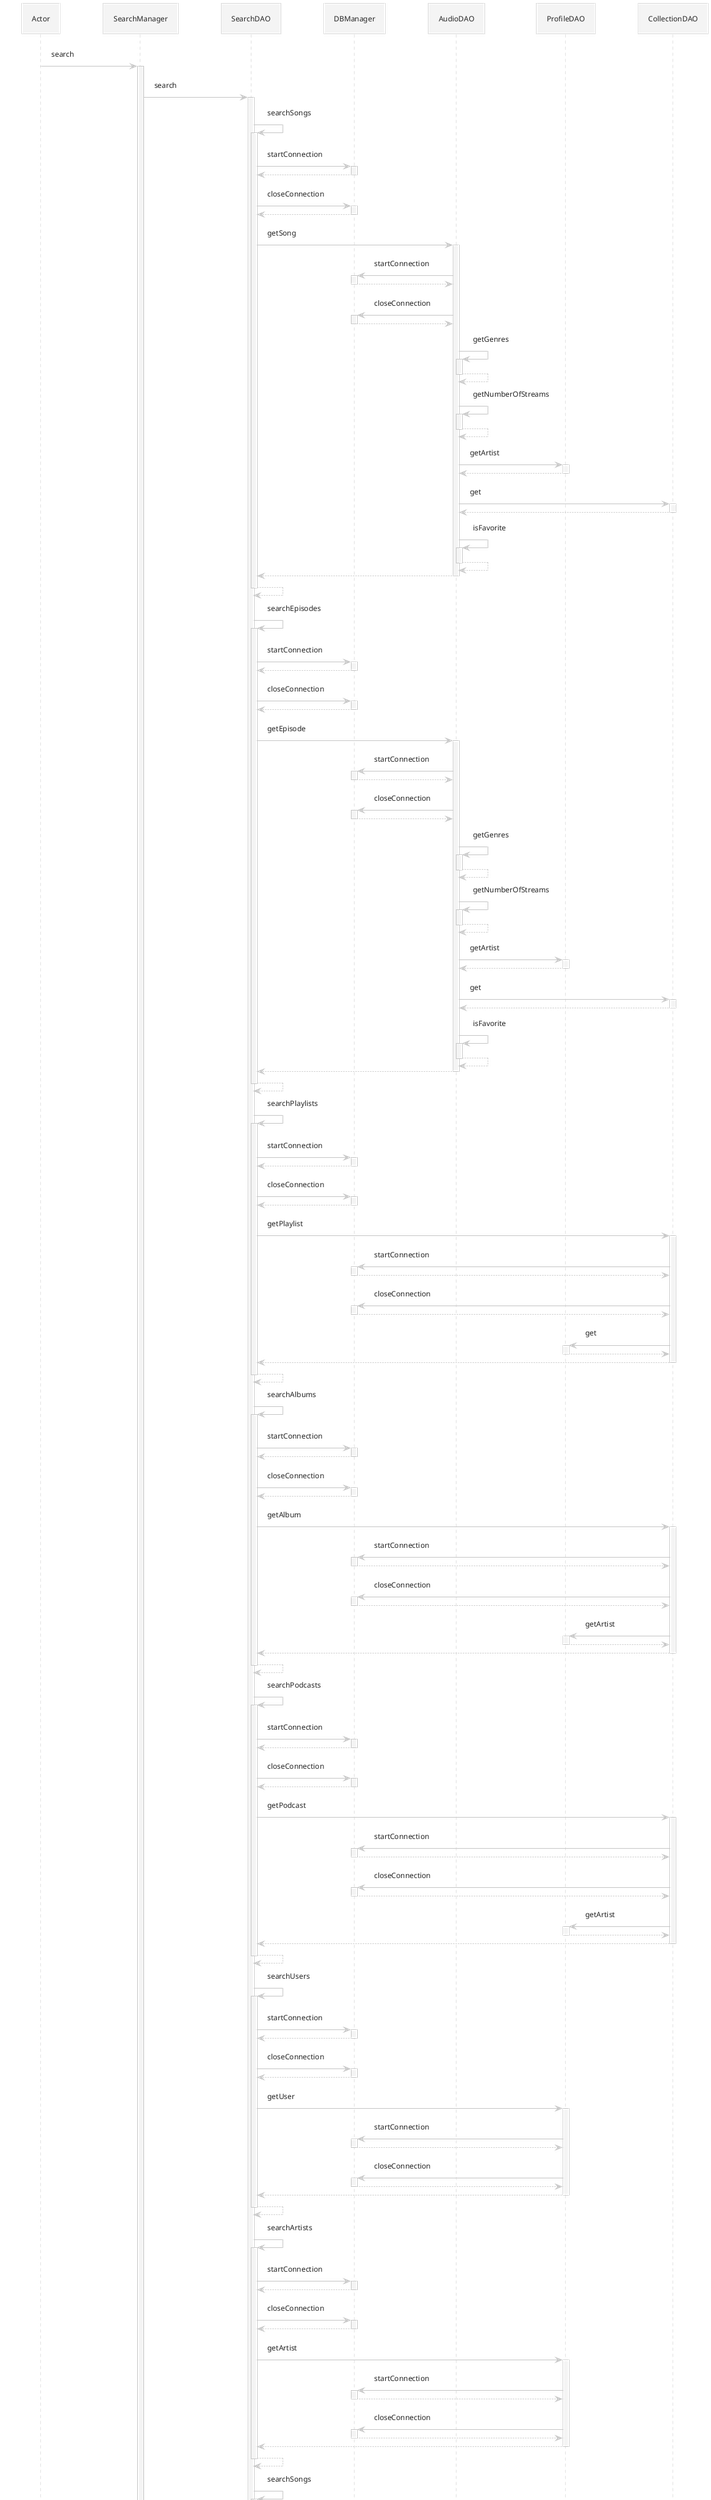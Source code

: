 @startuml

!theme carbon-gray

participant Actor
Actor -> SearchManager : search
activate SearchManager
SearchManager -> SearchDAO : search
activate SearchDAO
SearchDAO -> SearchDAO : searchSongs
activate SearchDAO
SearchDAO -> DBManager : startConnection
activate DBManager

DBManager --> SearchDAO
deactivate DBManager
SearchDAO -> DBManager : closeConnection
activate DBManager

DBManager --> SearchDAO
deactivate DBManager
SearchDAO -> AudioDAO : getSong
activate AudioDAO
AudioDAO -> DBManager : startConnection
activate DBManager
DBManager --> AudioDAO
deactivate DBManager
AudioDAO -> DBManager : closeConnection
activate DBManager
DBManager --> AudioDAO
deactivate DBManager
AudioDAO -> AudioDAO : getGenres
activate AudioDAO
AudioDAO --> AudioDAO
deactivate AudioDAO
AudioDAO -> AudioDAO : getNumberOfStreams
activate AudioDAO
AudioDAO --> AudioDAO
deactivate AudioDAO
AudioDAO -> ProfileDAO : getArtist
activate ProfileDAO
ProfileDAO --> AudioDAO
deactivate ProfileDAO
AudioDAO -> CollectionDAO : get
activate CollectionDAO
CollectionDAO --> AudioDAO
deactivate CollectionDAO
AudioDAO -> AudioDAO : isFavorite
activate AudioDAO
AudioDAO --> AudioDAO
deactivate AudioDAO
AudioDAO --> SearchDAO
deactivate AudioDAO
SearchDAO --> SearchDAO
deactivate SearchDAO
SearchDAO -> SearchDAO : searchEpisodes
activate SearchDAO
SearchDAO -> DBManager : startConnection
activate DBManager

DBManager --> SearchDAO
deactivate DBManager
SearchDAO -> DBManager : closeConnection
activate DBManager

DBManager --> SearchDAO
deactivate DBManager
SearchDAO -> AudioDAO : getEpisode
activate AudioDAO
AudioDAO -> DBManager : startConnection
activate DBManager
DBManager --> AudioDAO
deactivate DBManager
AudioDAO -> DBManager : closeConnection
activate DBManager
DBManager --> AudioDAO
deactivate DBManager
AudioDAO -> AudioDAO : getGenres
activate AudioDAO
AudioDAO --> AudioDAO
deactivate AudioDAO
AudioDAO -> AudioDAO : getNumberOfStreams
activate AudioDAO
AudioDAO --> AudioDAO
deactivate AudioDAO
AudioDAO -> ProfileDAO : getArtist
activate ProfileDAO
ProfileDAO --> AudioDAO
deactivate ProfileDAO
AudioDAO -> CollectionDAO : get
activate CollectionDAO
CollectionDAO --> AudioDAO
deactivate CollectionDAO
AudioDAO -> AudioDAO : isFavorite
activate AudioDAO
AudioDAO --> AudioDAO
deactivate AudioDAO
AudioDAO --> SearchDAO
deactivate AudioDAO
SearchDAO --> SearchDAO
deactivate SearchDAO
SearchDAO -> SearchDAO : searchPlaylists
activate SearchDAO
SearchDAO -> DBManager : startConnection
activate DBManager

DBManager --> SearchDAO
deactivate DBManager
SearchDAO -> DBManager : closeConnection
activate DBManager

DBManager --> SearchDAO
deactivate DBManager
SearchDAO -> CollectionDAO : getPlaylist
activate CollectionDAO
CollectionDAO -> DBManager : startConnection
activate DBManager
DBManager --> CollectionDAO
deactivate DBManager
CollectionDAO -> DBManager : closeConnection
activate DBManager
DBManager --> CollectionDAO
deactivate DBManager
CollectionDAO -> ProfileDAO : get
activate ProfileDAO
ProfileDAO --> CollectionDAO
deactivate ProfileDAO
CollectionDAO --> SearchDAO
deactivate CollectionDAO
SearchDAO --> SearchDAO
deactivate SearchDAO
SearchDAO -> SearchDAO : searchAlbums
activate SearchDAO
SearchDAO -> DBManager : startConnection
activate DBManager

DBManager --> SearchDAO
deactivate DBManager
SearchDAO -> DBManager : closeConnection
activate DBManager

DBManager --> SearchDAO
deactivate DBManager
SearchDAO -> CollectionDAO : getAlbum
activate CollectionDAO
CollectionDAO -> DBManager : startConnection
activate DBManager
DBManager --> CollectionDAO
deactivate DBManager
CollectionDAO -> DBManager : closeConnection
activate DBManager
DBManager --> CollectionDAO
deactivate DBManager
CollectionDAO -> ProfileDAO : getArtist
activate ProfileDAO
ProfileDAO --> CollectionDAO
deactivate ProfileDAO
CollectionDAO --> SearchDAO
deactivate CollectionDAO
SearchDAO --> SearchDAO
deactivate SearchDAO
SearchDAO -> SearchDAO : searchPodcasts
activate SearchDAO
SearchDAO -> DBManager : startConnection
activate DBManager

DBManager --> SearchDAO
deactivate DBManager
SearchDAO -> DBManager : closeConnection
activate DBManager

DBManager --> SearchDAO
deactivate DBManager
SearchDAO -> CollectionDAO : getPodcast
activate CollectionDAO
CollectionDAO -> DBManager : startConnection
activate DBManager
DBManager --> CollectionDAO
deactivate DBManager
CollectionDAO -> DBManager : closeConnection
activate DBManager
DBManager --> CollectionDAO
deactivate DBManager
CollectionDAO -> ProfileDAO : getArtist
activate ProfileDAO
ProfileDAO --> CollectionDAO
deactivate ProfileDAO
CollectionDAO --> SearchDAO
deactivate CollectionDAO
SearchDAO --> SearchDAO
deactivate SearchDAO
SearchDAO -> SearchDAO : searchUsers
activate SearchDAO
SearchDAO -> DBManager : startConnection
activate DBManager

DBManager --> SearchDAO
deactivate DBManager
SearchDAO -> DBManager : closeConnection
activate DBManager

DBManager --> SearchDAO
deactivate DBManager
SearchDAO -> ProfileDAO : getUser
activate ProfileDAO
ProfileDAO -> DBManager : startConnection
activate DBManager
DBManager --> ProfileDAO
deactivate DBManager
ProfileDAO -> DBManager : closeConnection
activate DBManager
DBManager --> ProfileDAO
deactivate DBManager
ProfileDAO --> SearchDAO
deactivate ProfileDAO
SearchDAO --> SearchDAO
deactivate SearchDAO
SearchDAO -> SearchDAO : searchArtists
activate SearchDAO
SearchDAO -> DBManager : startConnection
activate DBManager

DBManager --> SearchDAO
deactivate DBManager
SearchDAO -> DBManager : closeConnection
activate DBManager

DBManager --> SearchDAO
deactivate DBManager
SearchDAO -> ProfileDAO : getArtist
activate ProfileDAO
ProfileDAO -> DBManager : startConnection
activate DBManager
DBManager --> ProfileDAO
deactivate DBManager
ProfileDAO -> DBManager : closeConnection
activate DBManager
DBManager --> ProfileDAO
deactivate DBManager
ProfileDAO --> SearchDAO
deactivate ProfileDAO
SearchDAO --> SearchDAO
deactivate SearchDAO
SearchDAO -> SearchDAO : searchSongs
activate SearchDAO
SearchDAO -> DBManager : startConnection
activate DBManager

DBManager --> SearchDAO
deactivate DBManager
SearchDAO -> DBManager : closeConnection
activate DBManager

DBManager --> SearchDAO
deactivate DBManager
SearchDAO -> AudioDAO : getSong
activate AudioDAO
AudioDAO -> DBManager : startConnection
activate DBManager
DBManager --> AudioDAO
deactivate DBManager
AudioDAO -> DBManager : closeConnection
activate DBManager
DBManager --> AudioDAO
deactivate DBManager
AudioDAO -> AudioDAO : getGenres
activate AudioDAO
AudioDAO --> AudioDAO
deactivate AudioDAO
AudioDAO -> AudioDAO : getNumberOfStreams
activate AudioDAO
AudioDAO --> AudioDAO
deactivate AudioDAO
AudioDAO -> ProfileDAO : getArtist
activate ProfileDAO
ProfileDAO --> AudioDAO
deactivate ProfileDAO
AudioDAO -> CollectionDAO : get
activate CollectionDAO
CollectionDAO --> AudioDAO
deactivate CollectionDAO
AudioDAO -> AudioDAO : isFavorite
activate AudioDAO
AudioDAO --> AudioDAO
deactivate AudioDAO
AudioDAO --> SearchDAO
deactivate AudioDAO
SearchDAO --> SearchDAO
deactivate SearchDAO
SearchDAO -> SearchDAO : searchEpisodes
activate SearchDAO
SearchDAO -> DBManager : startConnection
activate DBManager

DBManager --> SearchDAO
deactivate DBManager
SearchDAO -> DBManager : closeConnection
activate DBManager

DBManager --> SearchDAO
deactivate DBManager
SearchDAO -> AudioDAO : getEpisode
activate AudioDAO
AudioDAO -> DBManager : startConnection
activate DBManager
DBManager --> AudioDAO
deactivate DBManager
AudioDAO -> DBManager : closeConnection
activate DBManager
DBManager --> AudioDAO
deactivate DBManager
AudioDAO -> AudioDAO : getGenres
activate AudioDAO
AudioDAO --> AudioDAO
deactivate AudioDAO
AudioDAO -> AudioDAO : getNumberOfStreams
activate AudioDAO
AudioDAO --> AudioDAO
deactivate AudioDAO
AudioDAO -> ProfileDAO : getArtist
activate ProfileDAO
ProfileDAO --> AudioDAO
deactivate ProfileDAO
AudioDAO -> CollectionDAO : get
activate CollectionDAO
CollectionDAO --> AudioDAO
deactivate CollectionDAO
AudioDAO -> AudioDAO : isFavorite
activate AudioDAO
AudioDAO --> AudioDAO
deactivate AudioDAO
AudioDAO --> SearchDAO
deactivate AudioDAO
SearchDAO --> SearchDAO
deactivate SearchDAO
SearchDAO -> SearchDAO : searchPlaylists
activate SearchDAO
SearchDAO -> DBManager : startConnection
activate DBManager

DBManager --> SearchDAO
deactivate DBManager
SearchDAO -> DBManager : closeConnection
activate DBManager

DBManager --> SearchDAO
deactivate DBManager
SearchDAO -> CollectionDAO : getPlaylist
activate CollectionDAO
CollectionDAO -> DBManager : startConnection
activate DBManager
DBManager --> CollectionDAO
deactivate DBManager
CollectionDAO -> DBManager : closeConnection
activate DBManager
DBManager --> CollectionDAO
deactivate DBManager
CollectionDAO -> ProfileDAO : get
activate ProfileDAO
ProfileDAO --> CollectionDAO
deactivate ProfileDAO
CollectionDAO --> SearchDAO
deactivate CollectionDAO
SearchDAO --> SearchDAO
deactivate SearchDAO
SearchDAO -> SearchDAO : searchAlbums
activate SearchDAO
SearchDAO -> DBManager : startConnection
activate DBManager

DBManager --> SearchDAO
deactivate DBManager
SearchDAO -> DBManager : closeConnection
activate DBManager

DBManager --> SearchDAO
deactivate DBManager
SearchDAO -> CollectionDAO : getAlbum
activate CollectionDAO
CollectionDAO -> DBManager : startConnection
activate DBManager
DBManager --> CollectionDAO
deactivate DBManager
CollectionDAO -> DBManager : closeConnection
activate DBManager
DBManager --> CollectionDAO
deactivate DBManager
CollectionDAO -> ProfileDAO : getArtist
activate ProfileDAO
ProfileDAO --> CollectionDAO
deactivate ProfileDAO
CollectionDAO --> SearchDAO
deactivate CollectionDAO
SearchDAO --> SearchDAO
deactivate SearchDAO
SearchDAO -> SearchDAO : searchPodcasts
activate SearchDAO
SearchDAO -> DBManager : startConnection
activate DBManager

DBManager --> SearchDAO
deactivate DBManager
SearchDAO -> DBManager : closeConnection
activate DBManager

DBManager --> SearchDAO
deactivate DBManager
SearchDAO -> CollectionDAO : getPodcast
activate CollectionDAO
CollectionDAO -> DBManager : startConnection
activate DBManager
DBManager --> CollectionDAO
deactivate DBManager
CollectionDAO -> DBManager : closeConnection
activate DBManager
DBManager --> CollectionDAO
deactivate DBManager
CollectionDAO -> ProfileDAO : getArtist
activate ProfileDAO
ProfileDAO --> CollectionDAO
deactivate ProfileDAO
CollectionDAO --> SearchDAO
deactivate CollectionDAO
SearchDAO --> SearchDAO
deactivate SearchDAO
SearchDAO -> SearchDAO : searchUsers
activate SearchDAO
SearchDAO -> DBManager : startConnection
activate DBManager

DBManager --> SearchDAO
deactivate DBManager
SearchDAO -> DBManager : closeConnection
activate DBManager

DBManager --> SearchDAO
deactivate DBManager
SearchDAO -> ProfileDAO : getUser
activate ProfileDAO
ProfileDAO -> DBManager : startConnection
activate DBManager
DBManager --> ProfileDAO
deactivate DBManager
ProfileDAO -> DBManager : closeConnection
activate DBManager
DBManager --> ProfileDAO
deactivate DBManager
ProfileDAO --> SearchDAO
deactivate ProfileDAO
SearchDAO --> SearchDAO
deactivate SearchDAO
SearchDAO -> SearchDAO : searchArtists
activate SearchDAO
SearchDAO -> DBManager : startConnection
activate DBManager

DBManager --> SearchDAO
deactivate DBManager
SearchDAO -> DBManager : closeConnection
activate DBManager

DBManager --> SearchDAO
deactivate DBManager
SearchDAO -> ProfileDAO : getArtist
activate ProfileDAO
ProfileDAO -> DBManager : startConnection
activate DBManager
DBManager --> ProfileDAO
deactivate DBManager
ProfileDAO -> DBManager : closeConnection
activate DBManager
DBManager --> ProfileDAO
deactivate DBManager
ProfileDAO --> SearchDAO
deactivate ProfileDAO
SearchDAO --> SearchDAO
deactivate SearchDAO
SearchDAO --> SearchManager
deactivate SearchDAO
return
@enduml